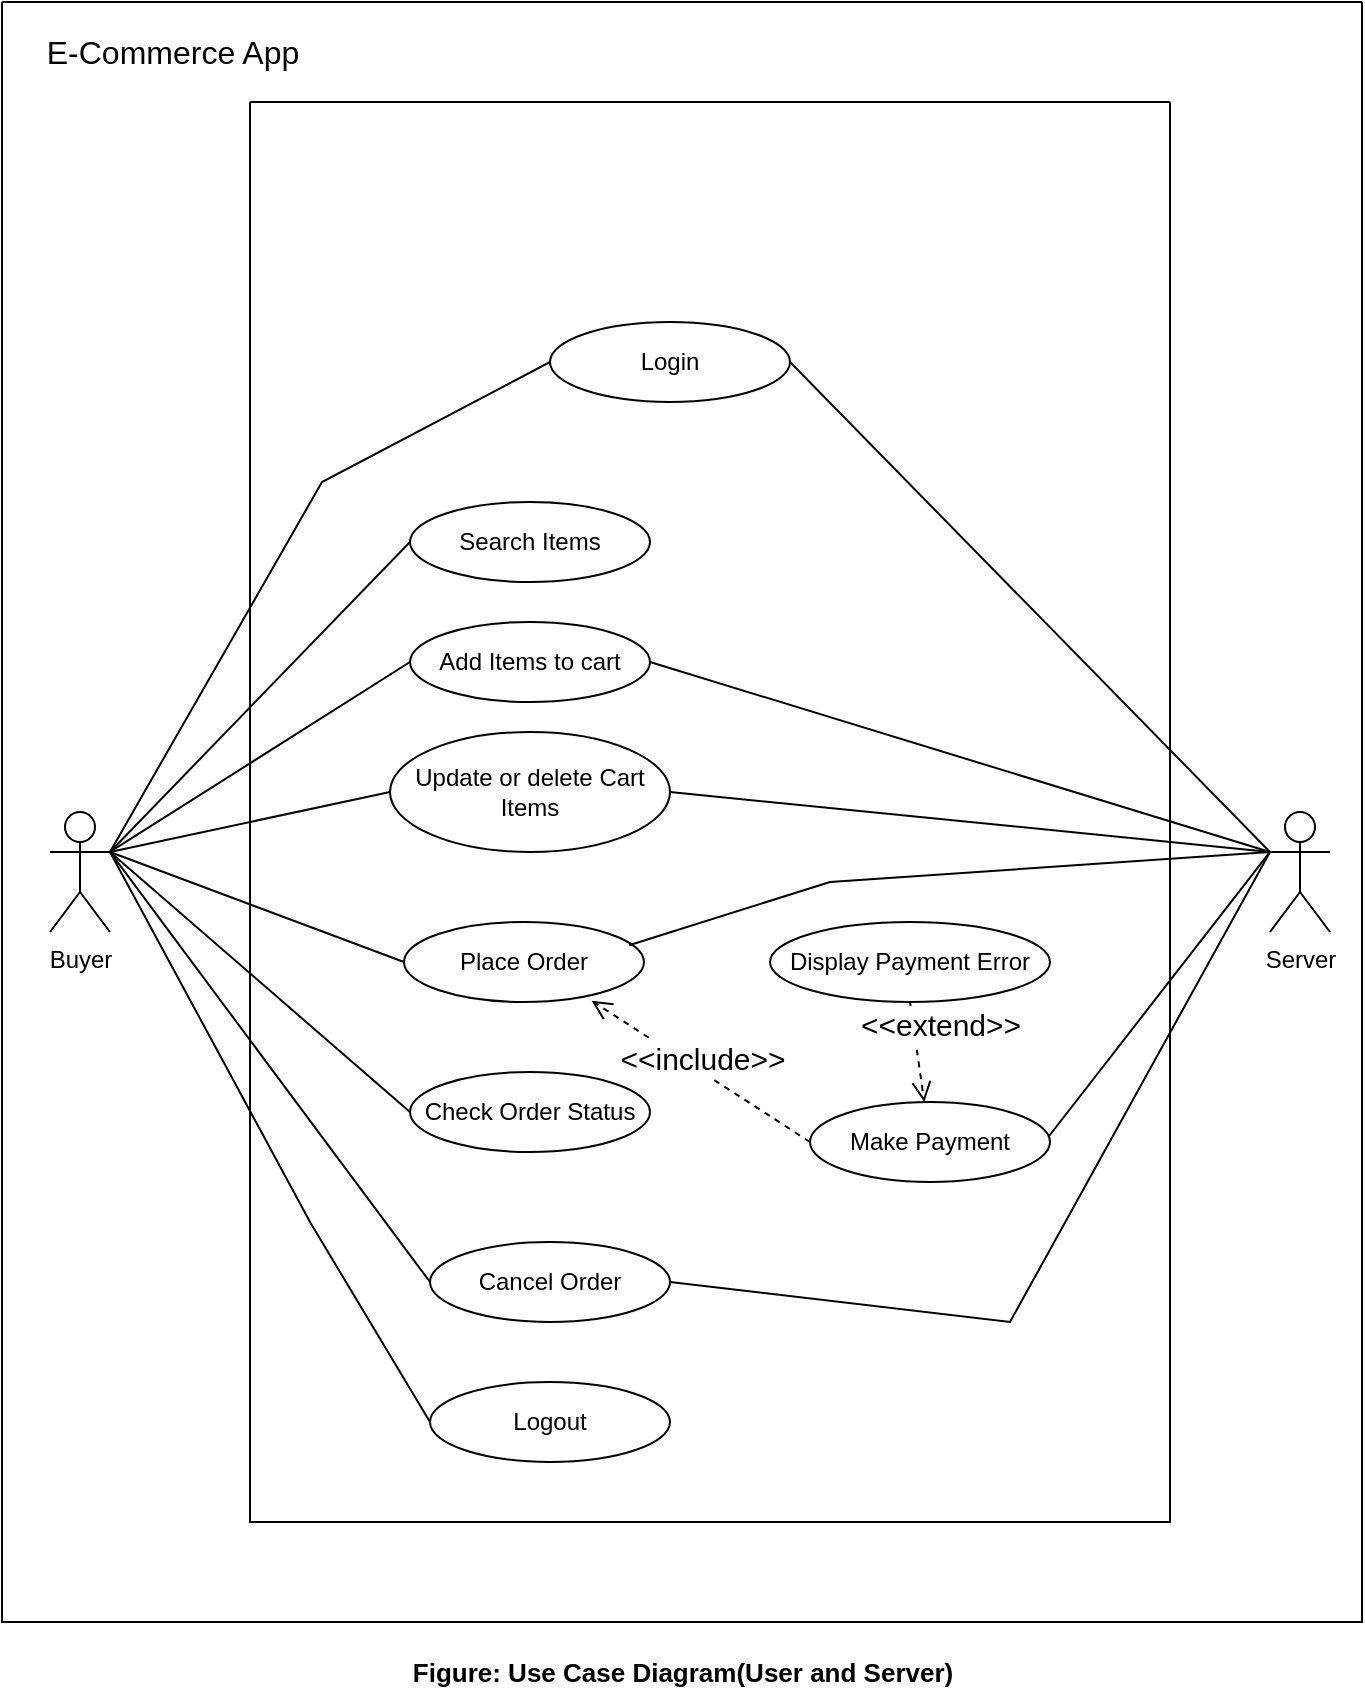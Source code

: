 <mxfile version="20.8.0" type="github">
  <diagram id="iflcz9L9lddjhd_aKS9f" name="Page-1">
    <mxGraphModel dx="1593" dy="786" grid="1" gridSize="10" guides="1" tooltips="1" connect="1" arrows="1" fold="1" page="1" pageScale="1" pageWidth="827" pageHeight="1169" math="0" shadow="0">
      <root>
        <mxCell id="0" />
        <mxCell id="1" parent="0" />
        <mxCell id="pjOr5kPZJRiAs7mUZGaG-17" value="" style="swimlane;startSize=0;fontSize=11;" parent="1" vertex="1">
          <mxGeometry x="70" y="60" width="680" height="810" as="geometry" />
        </mxCell>
        <mxCell id="pjOr5kPZJRiAs7mUZGaG-1" value="" style="swimlane;startSize=0;" parent="pjOr5kPZJRiAs7mUZGaG-17" vertex="1">
          <mxGeometry x="124" y="50" width="460" height="710" as="geometry" />
        </mxCell>
        <mxCell id="fzTxyiR3DTIcGO3m_xMy-7" value="Add Items to cart" style="ellipse;whiteSpace=wrap;html=1;" parent="pjOr5kPZJRiAs7mUZGaG-1" vertex="1">
          <mxGeometry x="80" y="260" width="120" height="40" as="geometry" />
        </mxCell>
        <mxCell id="fzTxyiR3DTIcGO3m_xMy-8" value="Update or delete Cart&lt;br&gt;Items" style="ellipse;whiteSpace=wrap;html=1;" parent="pjOr5kPZJRiAs7mUZGaG-1" vertex="1">
          <mxGeometry x="70" y="315" width="140" height="60" as="geometry" />
        </mxCell>
        <mxCell id="fzTxyiR3DTIcGO3m_xMy-9" value="Place Order" style="ellipse;whiteSpace=wrap;html=1;" parent="pjOr5kPZJRiAs7mUZGaG-1" vertex="1">
          <mxGeometry x="77" y="410" width="120" height="40" as="geometry" />
        </mxCell>
        <mxCell id="fzTxyiR3DTIcGO3m_xMy-10" value="Make Payment" style="ellipse;whiteSpace=wrap;html=1;" parent="pjOr5kPZJRiAs7mUZGaG-1" vertex="1">
          <mxGeometry x="280" y="500" width="120" height="40" as="geometry" />
        </mxCell>
        <mxCell id="fzTxyiR3DTIcGO3m_xMy-31" value="Logout" style="ellipse;whiteSpace=wrap;html=1;" parent="pjOr5kPZJRiAs7mUZGaG-1" vertex="1">
          <mxGeometry x="90" y="640" width="120" height="40" as="geometry" />
        </mxCell>
        <mxCell id="fzTxyiR3DTIcGO3m_xMy-37" value="Search Items" style="ellipse;whiteSpace=wrap;html=1;" parent="pjOr5kPZJRiAs7mUZGaG-1" vertex="1">
          <mxGeometry x="80" y="200" width="120" height="40" as="geometry" />
        </mxCell>
        <mxCell id="fzTxyiR3DTIcGO3m_xMy-70" value="Check Order Status" style="ellipse;whiteSpace=wrap;html=1;" parent="pjOr5kPZJRiAs7mUZGaG-1" vertex="1">
          <mxGeometry x="80" y="485" width="120" height="40" as="geometry" />
        </mxCell>
        <mxCell id="shujwAAoVSuc9WlUjUta-2" value="Cancel Order" style="ellipse;whiteSpace=wrap;html=1;" parent="pjOr5kPZJRiAs7mUZGaG-1" vertex="1">
          <mxGeometry x="90" y="570" width="120" height="40" as="geometry" />
        </mxCell>
        <mxCell id="shujwAAoVSuc9WlUjUta-6" value="Login" style="ellipse;whiteSpace=wrap;html=1;" parent="pjOr5kPZJRiAs7mUZGaG-1" vertex="1">
          <mxGeometry x="150" y="110" width="120" height="40" as="geometry" />
        </mxCell>
        <mxCell id="pjOr5kPZJRiAs7mUZGaG-3" value="&lt;font style=&quot;font-size: 15px;&quot;&gt;&amp;lt;&amp;lt;include&amp;gt;&amp;gt;&lt;/font&gt;" style="html=1;verticalAlign=bottom;endArrow=open;dashed=1;endSize=8;rounded=0;fontSize=16;exitX=0;exitY=0.5;exitDx=0;exitDy=0;entryX=0.782;entryY=0.985;entryDx=0;entryDy=0;entryPerimeter=0;" parent="pjOr5kPZJRiAs7mUZGaG-1" source="fzTxyiR3DTIcGO3m_xMy-10" target="fzTxyiR3DTIcGO3m_xMy-9" edge="1">
          <mxGeometry x="-0.052" y="4" relative="1" as="geometry">
            <mxPoint x="320" y="340" as="sourcePoint" />
            <mxPoint x="240" y="340" as="targetPoint" />
            <mxPoint as="offset" />
          </mxGeometry>
        </mxCell>
        <mxCell id="pjOr5kPZJRiAs7mUZGaG-4" value="Display Payment Error" style="ellipse;whiteSpace=wrap;html=1;" parent="pjOr5kPZJRiAs7mUZGaG-1" vertex="1">
          <mxGeometry x="260" y="410" width="140" height="40" as="geometry" />
        </mxCell>
        <mxCell id="pjOr5kPZJRiAs7mUZGaG-5" value="&lt;font style=&quot;font-size: 15px;&quot;&gt;&amp;lt;&amp;lt;extend&amp;gt;&amp;gt;&lt;/font&gt;" style="html=1;verticalAlign=bottom;endArrow=open;dashed=1;endSize=8;rounded=0;fontSize=16;exitX=0.5;exitY=1;exitDx=0;exitDy=0;" parent="pjOr5kPZJRiAs7mUZGaG-1" source="pjOr5kPZJRiAs7mUZGaG-4" target="fzTxyiR3DTIcGO3m_xMy-10" edge="1">
          <mxGeometry x="-0.005" y="12" relative="1" as="geometry">
            <mxPoint x="207" y="440" as="sourcePoint" />
            <mxPoint x="300" y="490" as="targetPoint" />
            <mxPoint as="offset" />
          </mxGeometry>
        </mxCell>
        <mxCell id="pjOr5kPZJRiAs7mUZGaG-11" value="" style="endArrow=none;html=1;rounded=0;fontSize=15;entryX=1;entryY=0.5;entryDx=0;entryDy=0;exitX=0;exitY=0.333;exitDx=0;exitDy=0;exitPerimeter=0;" parent="pjOr5kPZJRiAs7mUZGaG-17" source="pjOr5kPZJRiAs7mUZGaG-6" target="shujwAAoVSuc9WlUjUta-6" edge="1">
          <mxGeometry width="50" height="50" relative="1" as="geometry">
            <mxPoint x="414" y="400" as="sourcePoint" />
            <mxPoint x="464" y="350" as="targetPoint" />
          </mxGeometry>
        </mxCell>
        <mxCell id="pjOr5kPZJRiAs7mUZGaG-12" value="" style="endArrow=none;html=1;rounded=0;fontSize=15;entryX=0.938;entryY=0.29;entryDx=0;entryDy=0;entryPerimeter=0;exitX=0;exitY=0.333;exitDx=0;exitDy=0;exitPerimeter=0;" parent="pjOr5kPZJRiAs7mUZGaG-17" source="pjOr5kPZJRiAs7mUZGaG-6" target="fzTxyiR3DTIcGO3m_xMy-9" edge="1">
          <mxGeometry width="50" height="50" relative="1" as="geometry">
            <mxPoint x="764" y="430" as="sourcePoint" />
            <mxPoint x="479.0" y="140" as="targetPoint" />
            <Array as="points">
              <mxPoint x="414" y="440" />
            </Array>
          </mxGeometry>
        </mxCell>
        <mxCell id="pjOr5kPZJRiAs7mUZGaG-13" value="" style="endArrow=none;html=1;rounded=0;fontSize=15;entryX=0.997;entryY=0.422;entryDx=0;entryDy=0;exitX=0;exitY=0.333;exitDx=0;exitDy=0;exitPerimeter=0;entryPerimeter=0;" parent="pjOr5kPZJRiAs7mUZGaG-17" source="pjOr5kPZJRiAs7mUZGaG-6" target="fzTxyiR3DTIcGO3m_xMy-10" edge="1">
          <mxGeometry width="50" height="50" relative="1" as="geometry">
            <mxPoint x="784" y="445" as="sourcePoint" />
            <mxPoint x="489.0" y="150" as="targetPoint" />
          </mxGeometry>
        </mxCell>
        <mxCell id="pjOr5kPZJRiAs7mUZGaG-14" value="" style="endArrow=none;html=1;rounded=0;fontSize=15;entryX=1;entryY=0.5;entryDx=0;entryDy=0;exitX=0;exitY=0.333;exitDx=0;exitDy=0;exitPerimeter=0;" parent="pjOr5kPZJRiAs7mUZGaG-17" source="pjOr5kPZJRiAs7mUZGaG-6" target="fzTxyiR3DTIcGO3m_xMy-8" edge="1">
          <mxGeometry width="50" height="50" relative="1" as="geometry">
            <mxPoint x="794" y="455" as="sourcePoint" />
            <mxPoint x="499.0" y="160" as="targetPoint" />
          </mxGeometry>
        </mxCell>
        <mxCell id="pjOr5kPZJRiAs7mUZGaG-15" value="" style="endArrow=none;html=1;rounded=0;fontSize=15;entryX=1;entryY=0.5;entryDx=0;entryDy=0;exitX=0;exitY=0.333;exitDx=0;exitDy=0;exitPerimeter=0;" parent="pjOr5kPZJRiAs7mUZGaG-17" source="pjOr5kPZJRiAs7mUZGaG-6" target="fzTxyiR3DTIcGO3m_xMy-7" edge="1">
          <mxGeometry width="50" height="50" relative="1" as="geometry">
            <mxPoint x="804" y="465" as="sourcePoint" />
            <mxPoint x="509.0" y="170" as="targetPoint" />
          </mxGeometry>
        </mxCell>
        <mxCell id="pjOr5kPZJRiAs7mUZGaG-16" value="" style="endArrow=none;html=1;rounded=0;fontSize=15;entryX=1;entryY=0.5;entryDx=0;entryDy=0;exitX=0;exitY=0.333;exitDx=0;exitDy=0;exitPerimeter=0;" parent="pjOr5kPZJRiAs7mUZGaG-17" source="pjOr5kPZJRiAs7mUZGaG-6" target="shujwAAoVSuc9WlUjUta-2" edge="1">
          <mxGeometry width="50" height="50" relative="1" as="geometry">
            <mxPoint x="644" y="435" as="sourcePoint" />
            <mxPoint x="404.0" y="190" as="targetPoint" />
            <Array as="points">
              <mxPoint x="504" y="660" />
            </Array>
          </mxGeometry>
        </mxCell>
        <mxCell id="pjOr5kPZJRiAs7mUZGaG-6" value="Server" style="shape=umlActor;verticalLabelPosition=bottom;verticalAlign=top;html=1;outlineConnect=0;" parent="pjOr5kPZJRiAs7mUZGaG-17" vertex="1">
          <mxGeometry x="634" y="405" width="30" height="60" as="geometry" />
        </mxCell>
        <mxCell id="fzTxyiR3DTIcGO3m_xMy-1" value="Buyer" style="shape=umlActor;verticalLabelPosition=bottom;verticalAlign=top;html=1;outlineConnect=0;" parent="pjOr5kPZJRiAs7mUZGaG-17" vertex="1">
          <mxGeometry x="24" y="405" width="30" height="60" as="geometry" />
        </mxCell>
        <mxCell id="shujwAAoVSuc9WlUjUta-7" value="" style="endArrow=none;html=1;rounded=0;entryX=0;entryY=0.5;entryDx=0;entryDy=0;exitX=1;exitY=0.333;exitDx=0;exitDy=0;exitPerimeter=0;" parent="pjOr5kPZJRiAs7mUZGaG-17" source="fzTxyiR3DTIcGO3m_xMy-1" target="shujwAAoVSuc9WlUjUta-6" edge="1">
          <mxGeometry width="50" height="50" relative="1" as="geometry">
            <mxPoint x="-550" y="309" as="sourcePoint" />
            <mxPoint x="-190.0" y="274" as="targetPoint" />
            <Array as="points">
              <mxPoint x="160" y="240" />
            </Array>
          </mxGeometry>
        </mxCell>
        <mxCell id="fzTxyiR3DTIcGO3m_xMy-13" value="" style="endArrow=none;html=1;rounded=0;entryX=0;entryY=0.5;entryDx=0;entryDy=0;exitX=1;exitY=0.333;exitDx=0;exitDy=0;exitPerimeter=0;" parent="pjOr5kPZJRiAs7mUZGaG-17" source="fzTxyiR3DTIcGO3m_xMy-1" target="fzTxyiR3DTIcGO3m_xMy-7" edge="1">
          <mxGeometry width="50" height="50" relative="1" as="geometry">
            <mxPoint x="-530" y="344" as="sourcePoint" />
            <mxPoint x="-350" y="334" as="targetPoint" />
          </mxGeometry>
        </mxCell>
        <mxCell id="fzTxyiR3DTIcGO3m_xMy-14" value="" style="endArrow=none;html=1;rounded=0;entryX=0;entryY=0.5;entryDx=0;entryDy=0;exitX=1;exitY=0.333;exitDx=0;exitDy=0;exitPerimeter=0;" parent="pjOr5kPZJRiAs7mUZGaG-17" source="fzTxyiR3DTIcGO3m_xMy-1" target="fzTxyiR3DTIcGO3m_xMy-8" edge="1">
          <mxGeometry width="50" height="50" relative="1" as="geometry">
            <mxPoint x="-520" y="344" as="sourcePoint" />
            <mxPoint x="-400.0" y="314" as="targetPoint" />
          </mxGeometry>
        </mxCell>
        <mxCell id="fzTxyiR3DTIcGO3m_xMy-15" value="" style="endArrow=none;html=1;rounded=0;entryX=0;entryY=0.5;entryDx=0;entryDy=0;exitX=1;exitY=0.333;exitDx=0;exitDy=0;exitPerimeter=0;" parent="pjOr5kPZJRiAs7mUZGaG-17" source="fzTxyiR3DTIcGO3m_xMy-1" target="fzTxyiR3DTIcGO3m_xMy-9" edge="1">
          <mxGeometry width="50" height="50" relative="1" as="geometry">
            <mxPoint x="-520" y="354" as="sourcePoint" />
            <mxPoint x="-410" y="374" as="targetPoint" />
          </mxGeometry>
        </mxCell>
        <mxCell id="fzTxyiR3DTIcGO3m_xMy-32" value="" style="endArrow=none;html=1;rounded=0;entryX=0;entryY=0.5;entryDx=0;entryDy=0;exitX=1;exitY=0.333;exitDx=0;exitDy=0;exitPerimeter=0;" parent="pjOr5kPZJRiAs7mUZGaG-17" source="fzTxyiR3DTIcGO3m_xMy-1" target="fzTxyiR3DTIcGO3m_xMy-31" edge="1">
          <mxGeometry width="50" height="50" relative="1" as="geometry">
            <mxPoint x="-530" y="344" as="sourcePoint" />
            <mxPoint x="-400" y="484" as="targetPoint" />
            <Array as="points">
              <mxPoint x="154" y="610" />
            </Array>
          </mxGeometry>
        </mxCell>
        <mxCell id="fzTxyiR3DTIcGO3m_xMy-38" value="" style="endArrow=none;html=1;rounded=0;entryX=0;entryY=0.5;entryDx=0;entryDy=0;exitX=1;exitY=0.333;exitDx=0;exitDy=0;exitPerimeter=0;" parent="pjOr5kPZJRiAs7mUZGaG-17" source="fzTxyiR3DTIcGO3m_xMy-1" target="fzTxyiR3DTIcGO3m_xMy-37" edge="1">
          <mxGeometry width="50" height="50" relative="1" as="geometry">
            <mxPoint x="-530" y="324" as="sourcePoint" />
            <mxPoint x="-350" y="224" as="targetPoint" />
          </mxGeometry>
        </mxCell>
        <mxCell id="fzTxyiR3DTIcGO3m_xMy-71" value="" style="endArrow=none;html=1;rounded=0;entryX=0;entryY=0.5;entryDx=0;entryDy=0;exitX=1;exitY=0.333;exitDx=0;exitDy=0;exitPerimeter=0;" parent="pjOr5kPZJRiAs7mUZGaG-17" source="fzTxyiR3DTIcGO3m_xMy-1" target="fzTxyiR3DTIcGO3m_xMy-70" edge="1">
          <mxGeometry width="50" height="50" relative="1" as="geometry">
            <mxPoint x="-536" y="319" as="sourcePoint" />
            <mxPoint x="-340" y="389" as="targetPoint" />
          </mxGeometry>
        </mxCell>
        <mxCell id="shujwAAoVSuc9WlUjUta-3" value="" style="endArrow=none;html=1;rounded=0;entryX=0;entryY=0.5;entryDx=0;entryDy=0;exitX=1;exitY=0.333;exitDx=0;exitDy=0;exitPerimeter=0;" parent="pjOr5kPZJRiAs7mUZGaG-17" source="fzTxyiR3DTIcGO3m_xMy-1" target="shujwAAoVSuc9WlUjUta-2" edge="1">
          <mxGeometry width="50" height="50" relative="1" as="geometry">
            <mxPoint x="-536" y="319" as="sourcePoint" />
            <mxPoint x="-296" y="509" as="targetPoint" />
          </mxGeometry>
        </mxCell>
        <mxCell id="pjOr5kPZJRiAs7mUZGaG-2" value="&lt;font style=&quot;font-size: 16px;&quot;&gt;E-Commerce App&lt;/font&gt;" style="text;html=1;align=center;verticalAlign=middle;resizable=0;points=[];autosize=1;strokeColor=none;fillColor=none;" parent="pjOr5kPZJRiAs7mUZGaG-17" vertex="1">
          <mxGeometry x="10" y="10" width="150" height="30" as="geometry" />
        </mxCell>
        <mxCell id="pjOr5kPZJRiAs7mUZGaG-18" value="&lt;font style=&quot;font-size: 13px;&quot;&gt;&lt;b&gt;Figure: Use Case Diagram(User and Server)&lt;/b&gt;&lt;/font&gt;" style="text;html=1;align=center;verticalAlign=middle;resizable=0;points=[];autosize=1;strokeColor=none;fillColor=none;fontSize=11;" parent="1" vertex="1">
          <mxGeometry x="265" y="880" width="290" height="30" as="geometry" />
        </mxCell>
      </root>
    </mxGraphModel>
  </diagram>
</mxfile>
